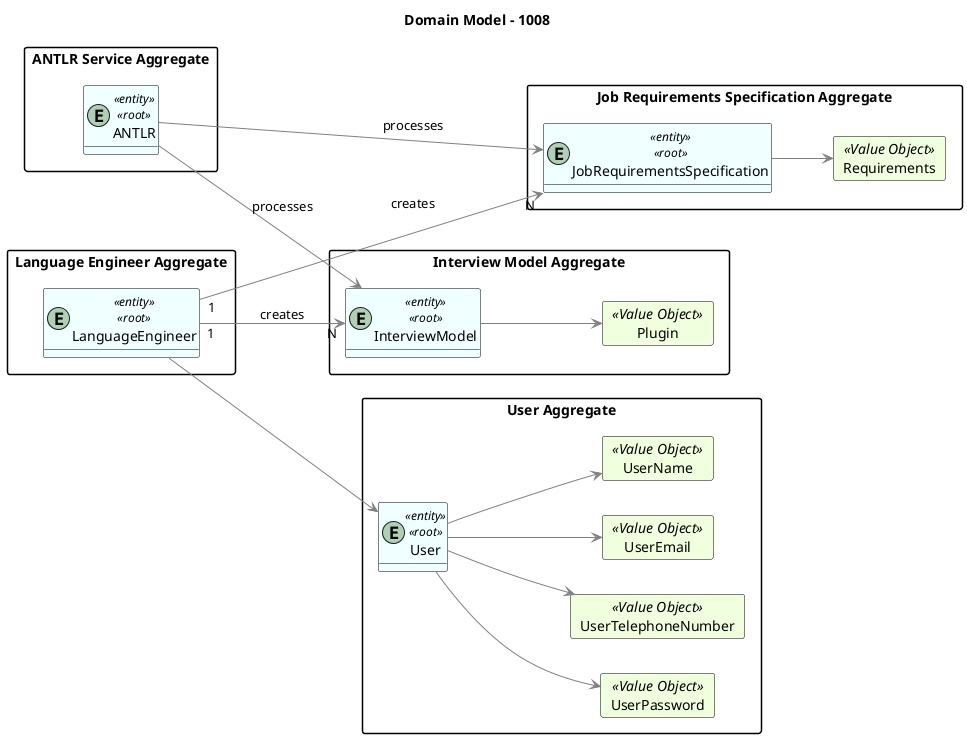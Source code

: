@startuml
hide methods
left to right direction
'skinparam linetype ortho

Title "Domain Model - 1008"

skinparam class {
    LifeLineBorderColor DarkBlue
    LifeLineBackgroundColor APPLICATION
    BackgroundColor #F0FFFF
    ArrowColor grey
    BorderColor black
}

skinparam packageStyle rectangle

skinparam card {
    LifeLineBorderColor Green
    LifeLineBackgroundColor APPLICATION
    BackgroundColor #F0FFDD
    ArrowColor DarkGrey
    BorderColor Black
}

package "Job Requirements Specification Aggregate"{
entity JobRequirementsSpecification <<entity>><<root>>

    card Requirements <<Value Object>>{
    }

    JobRequirementsSpecification --> Requirements

}

package "User Aggregate"{
entity User <<entity>><<root>>

    card UserEmail <<Value Object>> {
    }
    card UserName <<Value Object>> {
    }
    card UserPassword <<Value Object>> {
    }
    card UserTelephoneNumber <<Value Object>> {
    }

    User --> UserEmail
    User --> UserName
    User --> UserTelephoneNumber
    User --> UserPassword

}

package "Interview Model Aggregate"{
entity InterviewModel <<entity>><<root>>

    card Plugin <<Value Object>> {
    }

    InterviewModel --> Plugin

}

package "Language Engineer Aggregate"{
entity LanguageEngineer <<entity>><<root>>
}

package "ANTLR Service Aggregate"{
    entity "ANTLR" <<entity>><<root>>

}

ANTLR ---> JobRequirementsSpecification : processes
ANTLR --> InterviewModel : processes

LanguageEngineer --> User
LanguageEngineer "1" --> "N" JobRequirementsSpecification : creates
LanguageEngineer "1" --> "N" InterviewModel : creates

@enduml